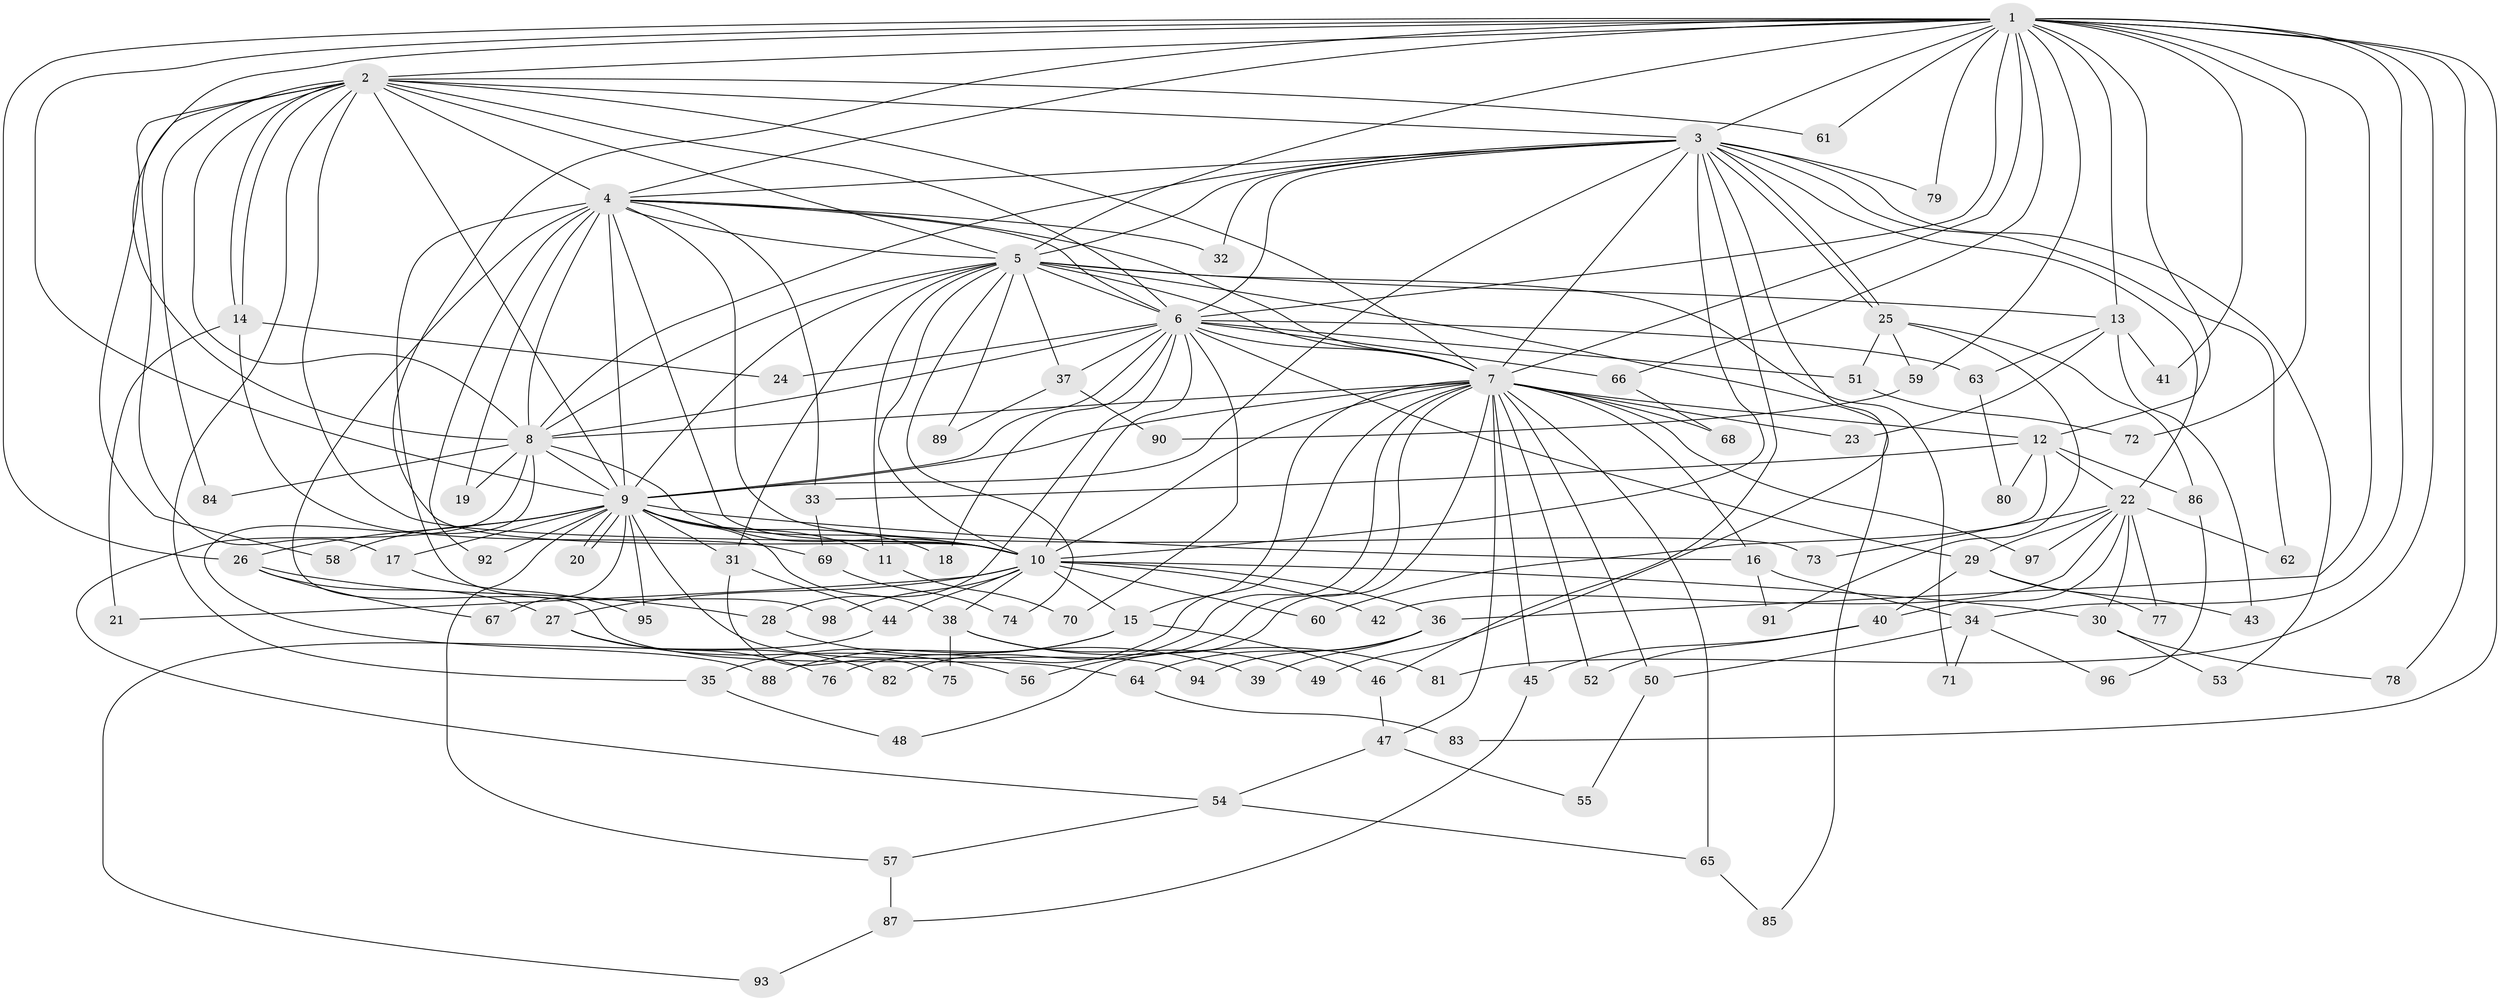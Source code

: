 // Generated by graph-tools (version 1.1) at 2025/25/03/09/25 03:25:43]
// undirected, 98 vertices, 221 edges
graph export_dot {
graph [start="1"]
  node [color=gray90,style=filled];
  1;
  2;
  3;
  4;
  5;
  6;
  7;
  8;
  9;
  10;
  11;
  12;
  13;
  14;
  15;
  16;
  17;
  18;
  19;
  20;
  21;
  22;
  23;
  24;
  25;
  26;
  27;
  28;
  29;
  30;
  31;
  32;
  33;
  34;
  35;
  36;
  37;
  38;
  39;
  40;
  41;
  42;
  43;
  44;
  45;
  46;
  47;
  48;
  49;
  50;
  51;
  52;
  53;
  54;
  55;
  56;
  57;
  58;
  59;
  60;
  61;
  62;
  63;
  64;
  65;
  66;
  67;
  68;
  69;
  70;
  71;
  72;
  73;
  74;
  75;
  76;
  77;
  78;
  79;
  80;
  81;
  82;
  83;
  84;
  85;
  86;
  87;
  88;
  89;
  90;
  91;
  92;
  93;
  94;
  95;
  96;
  97;
  98;
  1 -- 2;
  1 -- 3;
  1 -- 4;
  1 -- 5;
  1 -- 6;
  1 -- 7;
  1 -- 8;
  1 -- 9;
  1 -- 10;
  1 -- 12;
  1 -- 13;
  1 -- 26;
  1 -- 34;
  1 -- 36;
  1 -- 41;
  1 -- 59;
  1 -- 61;
  1 -- 66;
  1 -- 72;
  1 -- 78;
  1 -- 79;
  1 -- 81;
  1 -- 83;
  2 -- 3;
  2 -- 4;
  2 -- 5;
  2 -- 6;
  2 -- 7;
  2 -- 8;
  2 -- 9;
  2 -- 10;
  2 -- 14;
  2 -- 14;
  2 -- 17;
  2 -- 35;
  2 -- 58;
  2 -- 61;
  2 -- 84;
  3 -- 4;
  3 -- 5;
  3 -- 6;
  3 -- 7;
  3 -- 8;
  3 -- 9;
  3 -- 10;
  3 -- 22;
  3 -- 25;
  3 -- 25;
  3 -- 32;
  3 -- 46;
  3 -- 49;
  3 -- 53;
  3 -- 62;
  3 -- 79;
  4 -- 5;
  4 -- 6;
  4 -- 7;
  4 -- 8;
  4 -- 9;
  4 -- 10;
  4 -- 19;
  4 -- 32;
  4 -- 33;
  4 -- 64;
  4 -- 73;
  4 -- 92;
  4 -- 98;
  5 -- 6;
  5 -- 7;
  5 -- 8;
  5 -- 9;
  5 -- 10;
  5 -- 11;
  5 -- 13;
  5 -- 31;
  5 -- 37;
  5 -- 71;
  5 -- 74;
  5 -- 85;
  5 -- 89;
  6 -- 7;
  6 -- 8;
  6 -- 9;
  6 -- 10;
  6 -- 18;
  6 -- 24;
  6 -- 28;
  6 -- 29;
  6 -- 37;
  6 -- 51;
  6 -- 63;
  6 -- 66;
  6 -- 70;
  7 -- 8;
  7 -- 9;
  7 -- 10;
  7 -- 12;
  7 -- 15;
  7 -- 16;
  7 -- 23;
  7 -- 45;
  7 -- 47;
  7 -- 48;
  7 -- 50;
  7 -- 52;
  7 -- 56;
  7 -- 65;
  7 -- 68;
  7 -- 76;
  7 -- 82;
  7 -- 97;
  8 -- 9;
  8 -- 10;
  8 -- 19;
  8 -- 54;
  8 -- 84;
  8 -- 88;
  9 -- 10;
  9 -- 11;
  9 -- 16;
  9 -- 17;
  9 -- 18;
  9 -- 20;
  9 -- 20;
  9 -- 26;
  9 -- 31;
  9 -- 38;
  9 -- 57;
  9 -- 58;
  9 -- 67;
  9 -- 92;
  9 -- 94;
  9 -- 95;
  10 -- 15;
  10 -- 21;
  10 -- 27;
  10 -- 30;
  10 -- 36;
  10 -- 38;
  10 -- 42;
  10 -- 44;
  10 -- 60;
  10 -- 98;
  11 -- 70;
  12 -- 22;
  12 -- 33;
  12 -- 60;
  12 -- 80;
  12 -- 86;
  13 -- 23;
  13 -- 41;
  13 -- 43;
  13 -- 63;
  14 -- 21;
  14 -- 24;
  14 -- 69;
  15 -- 35;
  15 -- 46;
  15 -- 88;
  16 -- 34;
  16 -- 91;
  17 -- 95;
  22 -- 29;
  22 -- 30;
  22 -- 40;
  22 -- 42;
  22 -- 62;
  22 -- 73;
  22 -- 77;
  22 -- 97;
  25 -- 51;
  25 -- 59;
  25 -- 86;
  25 -- 91;
  26 -- 27;
  26 -- 28;
  26 -- 67;
  27 -- 56;
  27 -- 76;
  27 -- 82;
  28 -- 39;
  29 -- 40;
  29 -- 43;
  29 -- 77;
  30 -- 53;
  30 -- 78;
  31 -- 44;
  31 -- 75;
  33 -- 69;
  34 -- 50;
  34 -- 71;
  34 -- 96;
  35 -- 48;
  36 -- 39;
  36 -- 64;
  36 -- 94;
  37 -- 89;
  37 -- 90;
  38 -- 49;
  38 -- 75;
  38 -- 81;
  40 -- 45;
  40 -- 52;
  44 -- 93;
  45 -- 87;
  46 -- 47;
  47 -- 54;
  47 -- 55;
  50 -- 55;
  51 -- 72;
  54 -- 57;
  54 -- 65;
  57 -- 87;
  59 -- 90;
  63 -- 80;
  64 -- 83;
  65 -- 85;
  66 -- 68;
  69 -- 74;
  86 -- 96;
  87 -- 93;
}
